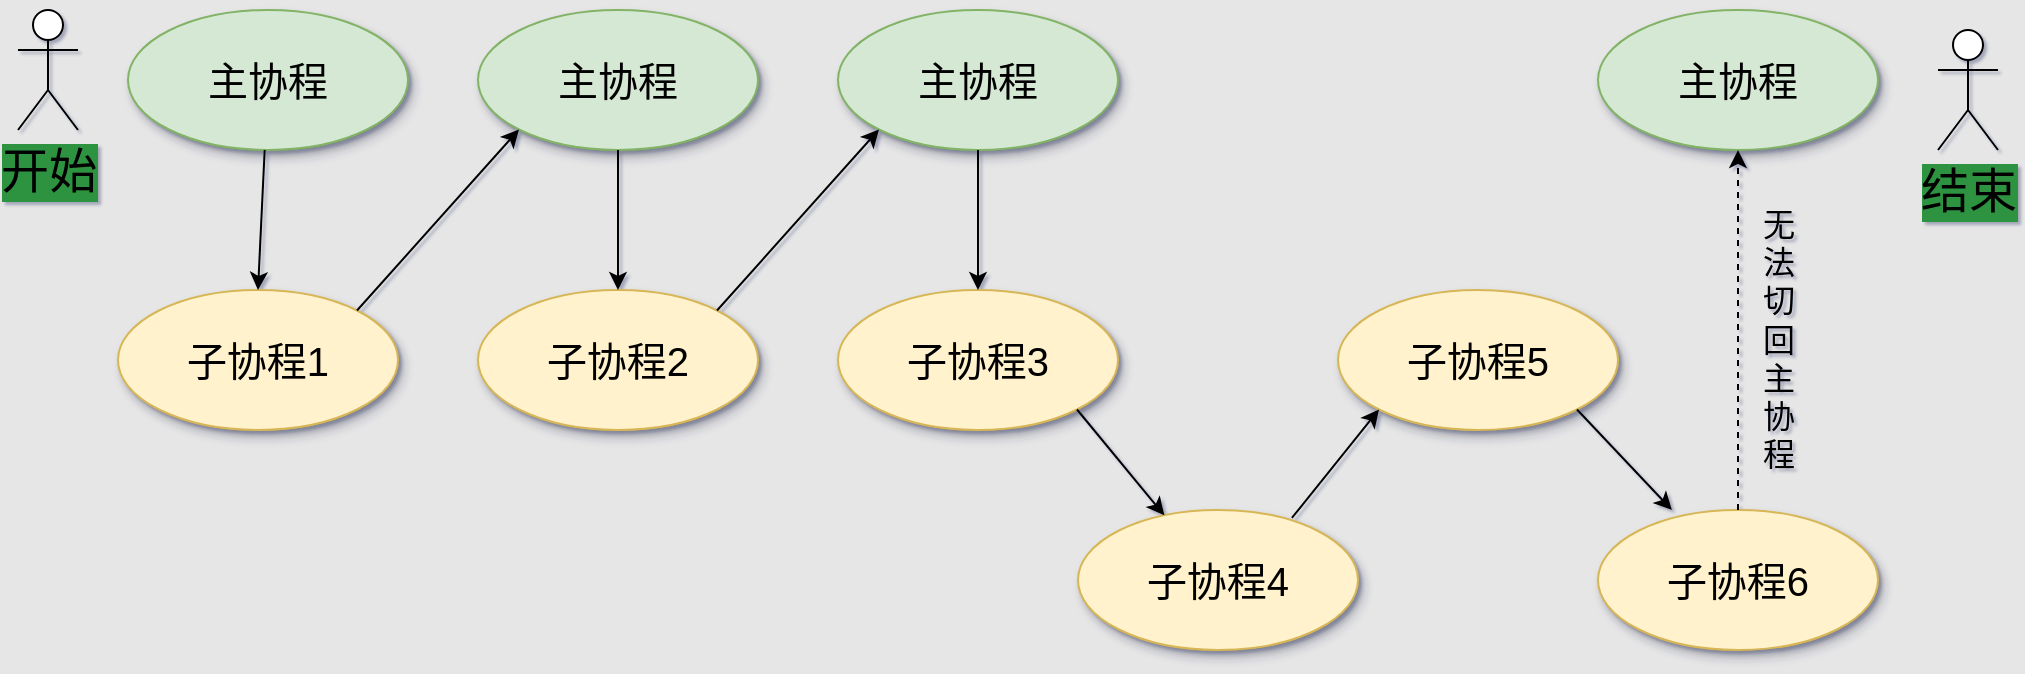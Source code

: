 <mxfile>
    <diagram id="6I0OCvxSQrVGMHxT2VVA" name="Page-1">
        <mxGraphModel dx="1662" dy="1128" grid="1" gridSize="10" guides="1" tooltips="1" connect="1" arrows="1" fold="1" page="1" pageScale="1" pageWidth="850" pageHeight="1100" background="#E6E6E6" math="0" shadow="1">
            <root>
                <mxCell id="0"/>
                <mxCell id="1" parent="0"/>
                <mxCell id="WtVcBaEnB1_Sni-o9t-m-2" value="&lt;font face=&quot;Helvetica&quot; style=&quot;font-size: 20px;&quot;&gt;主协程&lt;/font&gt;" style="ellipse;whiteSpace=wrap;html=1;fillColor=#d5e8d4;strokeColor=#82b366;shadow=1;fontSize=20;" parent="1" vertex="1">
                    <mxGeometry x="285" y="180" width="140" height="70" as="geometry"/>
                </mxCell>
                <mxCell id="WtVcBaEnB1_Sni-o9t-m-3" value="&lt;font face=&quot;Helvetica&quot; style=&quot;font-size: 20px;&quot;&gt;主协程&lt;/font&gt;" style="ellipse;whiteSpace=wrap;html=1;fillColor=#d5e8d4;strokeColor=#82b366;shadow=1;fontSize=20;" parent="1" vertex="1">
                    <mxGeometry x="1020" y="180" width="140" height="70" as="geometry"/>
                </mxCell>
                <mxCell id="WtVcBaEnB1_Sni-o9t-m-4" value="&lt;font face=&quot;Helvetica&quot; style=&quot;font-size: 20px;&quot;&gt;主协程&lt;/font&gt;" style="ellipse;whiteSpace=wrap;html=1;fillColor=#d5e8d4;strokeColor=#82b366;shadow=1;fontSize=20;" parent="1" vertex="1">
                    <mxGeometry x="640" y="180" width="140" height="70" as="geometry"/>
                </mxCell>
                <mxCell id="WtVcBaEnB1_Sni-o9t-m-7" value="&lt;font face=&quot;Helvetica&quot; style=&quot;font-size: 20px;&quot;&gt;子协程1&lt;/font&gt;" style="ellipse;whiteSpace=wrap;html=1;fillColor=#fff2cc;strokeColor=#d6b656;shadow=1;fontSize=20;" parent="1" vertex="1">
                    <mxGeometry x="280" y="320" width="140" height="70" as="geometry"/>
                </mxCell>
                <mxCell id="WtVcBaEnB1_Sni-o9t-m-8" value="&lt;font face=&quot;Helvetica&quot; style=&quot;font-size: 20px;&quot;&gt;子协程2&lt;/font&gt;" style="ellipse;whiteSpace=wrap;html=1;fillColor=#fff2cc;strokeColor=#d6b656;shadow=1;fontSize=20;" parent="1" vertex="1">
                    <mxGeometry x="460" y="320" width="140" height="70" as="geometry"/>
                </mxCell>
                <mxCell id="WtVcBaEnB1_Sni-o9t-m-9" value="&lt;font face=&quot;Helvetica&quot; style=&quot;font-size: 20px;&quot;&gt;子协程3&lt;/font&gt;" style="ellipse;whiteSpace=wrap;html=1;fillColor=#fff2cc;strokeColor=#d6b656;shadow=1;fontSize=20;" parent="1" vertex="1">
                    <mxGeometry x="640" y="320" width="140" height="70" as="geometry"/>
                </mxCell>
                <mxCell id="WtVcBaEnB1_Sni-o9t-m-10" value="&lt;font face=&quot;Helvetica&quot; style=&quot;font-size: 20px;&quot;&gt;主协程&lt;/font&gt;" style="ellipse;whiteSpace=wrap;html=1;fillColor=#d5e8d4;strokeColor=#82b366;shadow=1;fontSize=20;" parent="1" vertex="1">
                    <mxGeometry x="460" y="180" width="140" height="70" as="geometry"/>
                </mxCell>
                <mxCell id="13" value="开始" style="shape=umlActor;verticalLabelPosition=bottom;verticalAlign=top;html=1;outlineConnect=0;labelBackgroundColor=#2f933f;fontSize=24;" parent="1" vertex="1">
                    <mxGeometry x="230" y="180" width="30" height="60" as="geometry"/>
                </mxCell>
                <mxCell id="19" value="结束" style="shape=umlActor;verticalLabelPosition=bottom;verticalAlign=top;html=1;outlineConnect=0;labelBackgroundColor=#2f933f;fontSize=24;" parent="1" vertex="1">
                    <mxGeometry x="1190" y="190" width="30" height="60" as="geometry"/>
                </mxCell>
                <mxCell id="20" value="" style="endArrow=classic;html=1;labelBackgroundColor=#151d1e;fontSize=20;entryX=0.5;entryY=0;entryDx=0;entryDy=0;" parent="1" source="WtVcBaEnB1_Sni-o9t-m-2" target="WtVcBaEnB1_Sni-o9t-m-7" edge="1">
                    <mxGeometry width="50" height="50" relative="1" as="geometry">
                        <mxPoint x="400" y="240" as="sourcePoint"/>
                        <mxPoint x="450" y="190" as="targetPoint"/>
                    </mxGeometry>
                </mxCell>
                <mxCell id="21" value="" style="endArrow=classic;html=1;labelBackgroundColor=#151d1e;fontSize=20;exitX=1;exitY=0;exitDx=0;exitDy=0;entryX=0;entryY=1;entryDx=0;entryDy=0;" parent="1" source="WtVcBaEnB1_Sni-o9t-m-7" edge="1" target="WtVcBaEnB1_Sni-o9t-m-10">
                    <mxGeometry width="50" height="50" relative="1" as="geometry">
                        <mxPoint x="460" y="320" as="sourcePoint"/>
                        <mxPoint x="520" y="250" as="targetPoint"/>
                    </mxGeometry>
                </mxCell>
                <mxCell id="31" value="" style="endArrow=classic;html=1;labelBackgroundColor=#151d1e;fontSize=20;exitX=0.5;exitY=1;exitDx=0;exitDy=0;entryX=0.5;entryY=0;entryDx=0;entryDy=0;" parent="1" target="WtVcBaEnB1_Sni-o9t-m-8" edge="1" source="WtVcBaEnB1_Sni-o9t-m-10">
                    <mxGeometry width="50" height="50" relative="1" as="geometry">
                        <mxPoint x="570.003" y="249.995" as="sourcePoint"/>
                        <mxPoint x="593.22" y="320.37" as="targetPoint"/>
                    </mxGeometry>
                </mxCell>
                <mxCell id="33" value="" style="endArrow=classic;html=1;labelBackgroundColor=#151d1e;fontSize=20;exitX=1;exitY=0;exitDx=0;exitDy=0;entryX=0;entryY=1;entryDx=0;entryDy=0;" parent="1" edge="1" target="WtVcBaEnB1_Sni-o9t-m-4" source="WtVcBaEnB1_Sni-o9t-m-8">
                    <mxGeometry width="50" height="50" relative="1" as="geometry">
                        <mxPoint x="649.04" y="310.0" as="sourcePoint"/>
                        <mxPoint x="710" y="252.03" as="targetPoint"/>
                    </mxGeometry>
                </mxCell>
                <mxCell id="35" value="" style="endArrow=classic;html=1;labelBackgroundColor=#151d1e;fontSize=20;exitX=0.5;exitY=1;exitDx=0;exitDy=0;entryX=0.5;entryY=0;entryDx=0;entryDy=0;" parent="1" source="WtVcBaEnB1_Sni-o9t-m-4" target="WtVcBaEnB1_Sni-o9t-m-9" edge="1">
                    <mxGeometry width="50" height="50" relative="1" as="geometry">
                        <mxPoint x="780" y="240" as="sourcePoint"/>
                        <mxPoint x="810" y="310" as="targetPoint"/>
                    </mxGeometry>
                </mxCell>
                <mxCell id="36" value="&lt;font face=&quot;Helvetica&quot; style=&quot;font-size: 20px;&quot;&gt;子协程4&lt;/font&gt;" style="ellipse;whiteSpace=wrap;html=1;fillColor=#fff2cc;strokeColor=#d6b656;shadow=1;fontSize=20;" vertex="1" parent="1">
                    <mxGeometry x="760" y="430" width="140" height="70" as="geometry"/>
                </mxCell>
                <mxCell id="37" value="&lt;font face=&quot;Helvetica&quot; style=&quot;font-size: 20px;&quot;&gt;子协程5&lt;/font&gt;" style="ellipse;whiteSpace=wrap;html=1;fillColor=#fff2cc;strokeColor=#d6b656;shadow=1;fontSize=20;" vertex="1" parent="1">
                    <mxGeometry x="890" y="320" width="140" height="70" as="geometry"/>
                </mxCell>
                <mxCell id="38" value="&lt;font face=&quot;Helvetica&quot; style=&quot;font-size: 20px;&quot;&gt;子协程6&lt;/font&gt;" style="ellipse;whiteSpace=wrap;html=1;fillColor=#fff2cc;strokeColor=#d6b656;shadow=1;fontSize=20;" vertex="1" parent="1">
                    <mxGeometry x="1020" y="430" width="140" height="70" as="geometry"/>
                </mxCell>
                <mxCell id="39" value="" style="endArrow=classic;html=1;labelBackgroundColor=#151d1e;fontSize=20;exitX=1;exitY=1;exitDx=0;exitDy=0;" edge="1" parent="1" source="WtVcBaEnB1_Sni-o9t-m-9" target="36">
                    <mxGeometry width="50" height="50" relative="1" as="geometry">
                        <mxPoint x="750" y="370" as="sourcePoint"/>
                        <mxPoint x="750" y="440" as="targetPoint"/>
                    </mxGeometry>
                </mxCell>
                <mxCell id="40" value="" style="endArrow=classic;html=1;labelBackgroundColor=#151d1e;fontSize=20;exitX=1;exitY=1;exitDx=0;exitDy=0;entryX=0.264;entryY=0;entryDx=0;entryDy=0;entryPerimeter=0;" edge="1" parent="1" source="37" target="38">
                    <mxGeometry width="50" height="50" relative="1" as="geometry">
                        <mxPoint x="970" y="379.75" as="sourcePoint"/>
                        <mxPoint x="1020.503" y="440.001" as="targetPoint"/>
                    </mxGeometry>
                </mxCell>
                <mxCell id="41" value="" style="endArrow=classic;html=1;labelBackgroundColor=#151d1e;fontSize=20;exitX=0.764;exitY=0.057;exitDx=0;exitDy=0;entryX=0;entryY=1;entryDx=0;entryDy=0;exitPerimeter=0;" edge="1" parent="1" source="36" target="37">
                    <mxGeometry width="50" height="50" relative="1" as="geometry">
                        <mxPoint x="989.497" y="389.749" as="sourcePoint"/>
                        <mxPoint x="1010.503" y="460.251" as="targetPoint"/>
                    </mxGeometry>
                </mxCell>
                <mxCell id="43" value="" style="endArrow=classic;html=1;labelBackgroundColor=#151d1e;fontSize=20;exitX=0.5;exitY=0;exitDx=0;exitDy=0;entryX=0.5;entryY=1;entryDx=0;entryDy=0;dashed=1;" edge="1" parent="1" source="38" target="WtVcBaEnB1_Sni-o9t-m-3">
                    <mxGeometry width="50" height="50" relative="1" as="geometry">
                        <mxPoint x="876.96" y="443.99" as="sourcePoint"/>
                        <mxPoint x="920.503" y="389.749" as="targetPoint"/>
                    </mxGeometry>
                </mxCell>
                <mxCell id="44" value="&lt;br style=&quot;font-size: 16px;&quot;&gt;无&lt;br style=&quot;font-size: 16px;&quot;&gt;法&lt;br style=&quot;font-size: 16px;&quot;&gt;切&lt;br style=&quot;font-size: 16px;&quot;&gt;回&lt;br style=&quot;font-size: 16px;&quot;&gt;主&lt;br style=&quot;font-size: 16px;&quot;&gt;协&lt;br style=&quot;font-size: 16px;&quot;&gt;程" style="text;html=1;align=center;verticalAlign=middle;resizable=0;points=[];autosize=1;strokeColor=none;fillColor=none;fontSize=16;" vertex="1" parent="1">
                    <mxGeometry x="1090" y="250" width="40" height="170" as="geometry"/>
                </mxCell>
            </root>
        </mxGraphModel>
    </diagram>
</mxfile>